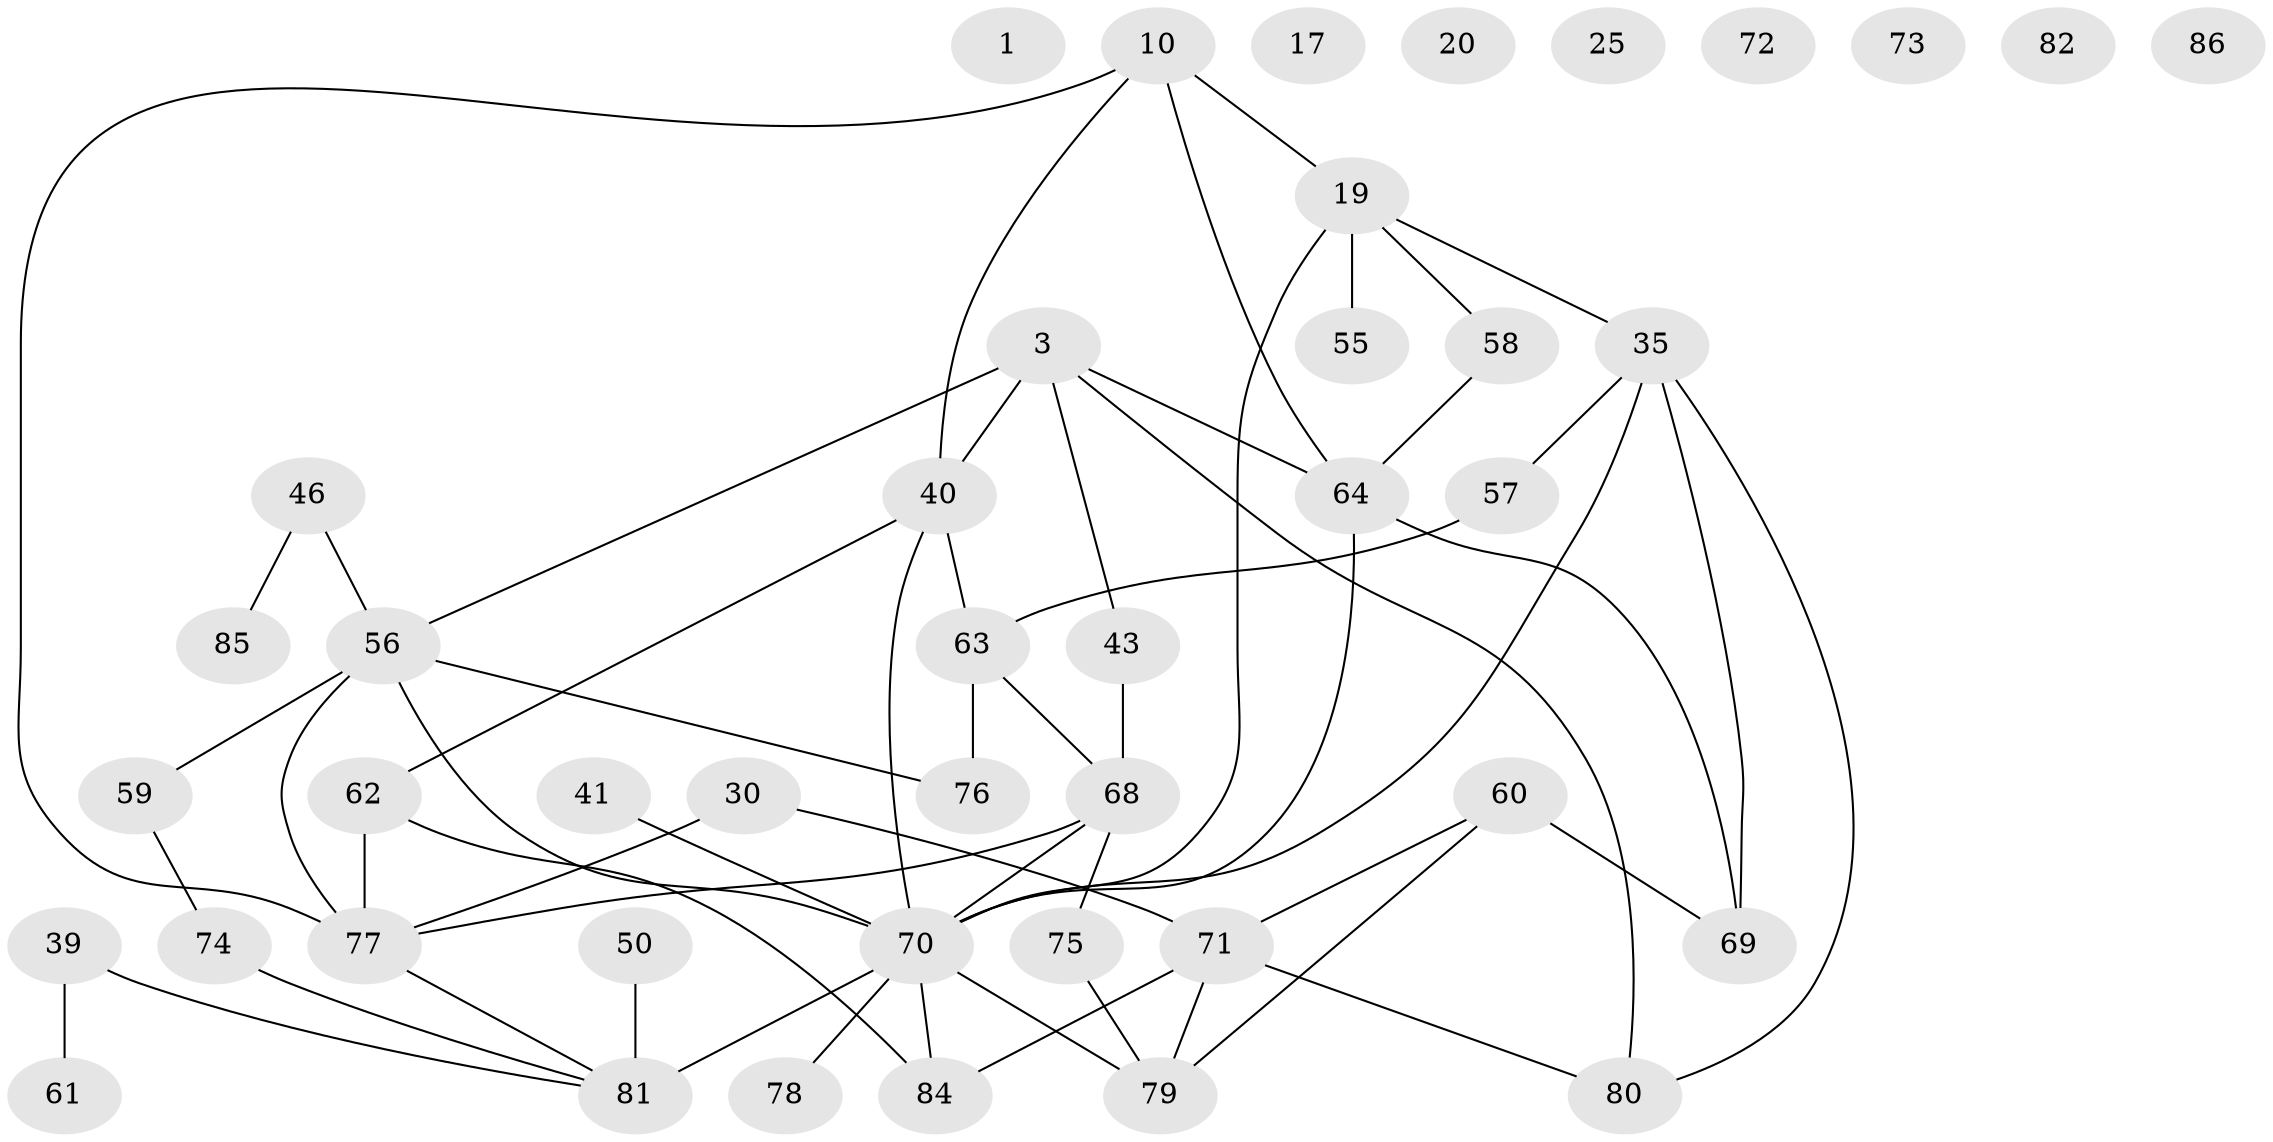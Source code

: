 // original degree distribution, {0: 0.09302325581395349, 2: 0.2558139534883721, 6: 0.03488372093023256, 4: 0.1744186046511628, 5: 0.09302325581395349, 3: 0.22093023255813954, 1: 0.11627906976744186, 9: 0.011627906976744186}
// Generated by graph-tools (version 1.1) at 2025/39/03/09/25 04:39:21]
// undirected, 43 vertices, 58 edges
graph export_dot {
graph [start="1"]
  node [color=gray90,style=filled];
  1;
  3;
  10;
  17;
  19 [super="+16"];
  20;
  25;
  30;
  35 [super="+23"];
  39;
  40 [super="+21"];
  41;
  43 [super="+36"];
  46;
  50;
  55;
  56;
  57 [super="+22"];
  58;
  59;
  60 [super="+47"];
  61;
  62;
  63;
  64 [super="+31+48"];
  68 [super="+53"];
  69 [super="+42"];
  70 [super="+51+26+54"];
  71 [super="+65"];
  72;
  73;
  74;
  75;
  76;
  77 [super="+52+38"];
  78;
  79 [super="+29+28"];
  80 [super="+44"];
  81 [super="+66"];
  82;
  84 [super="+67+83"];
  85;
  86;
  3 -- 40 [weight=2];
  3 -- 56;
  3 -- 43;
  3 -- 64;
  3 -- 80;
  10 -- 19 [weight=2];
  10 -- 40;
  10 -- 64 [weight=2];
  10 -- 77;
  19 -- 35 [weight=2];
  19 -- 55;
  19 -- 58;
  19 -- 70;
  30 -- 77;
  30 -- 71;
  35 -- 57;
  35 -- 69;
  35 -- 80;
  35 -- 70;
  39 -- 61;
  39 -- 81;
  40 -- 63;
  40 -- 62;
  40 -- 70;
  41 -- 70;
  43 -- 68;
  46 -- 56;
  46 -- 85;
  50 -- 81;
  56 -- 59;
  56 -- 76;
  56 -- 77 [weight=3];
  56 -- 70 [weight=2];
  57 -- 63;
  58 -- 64;
  59 -- 74;
  60 -- 69;
  60 -- 79;
  60 -- 71;
  62 -- 77;
  62 -- 84;
  63 -- 76;
  63 -- 68;
  64 -- 69;
  64 -- 70 [weight=2];
  68 -- 75;
  68 -- 77;
  68 -- 70;
  70 -- 81 [weight=4];
  70 -- 78;
  70 -- 79 [weight=2];
  70 -- 84 [weight=4];
  71 -- 84 [weight=3];
  71 -- 80;
  71 -- 79 [weight=2];
  74 -- 81;
  75 -- 79;
  77 -- 81;
}
